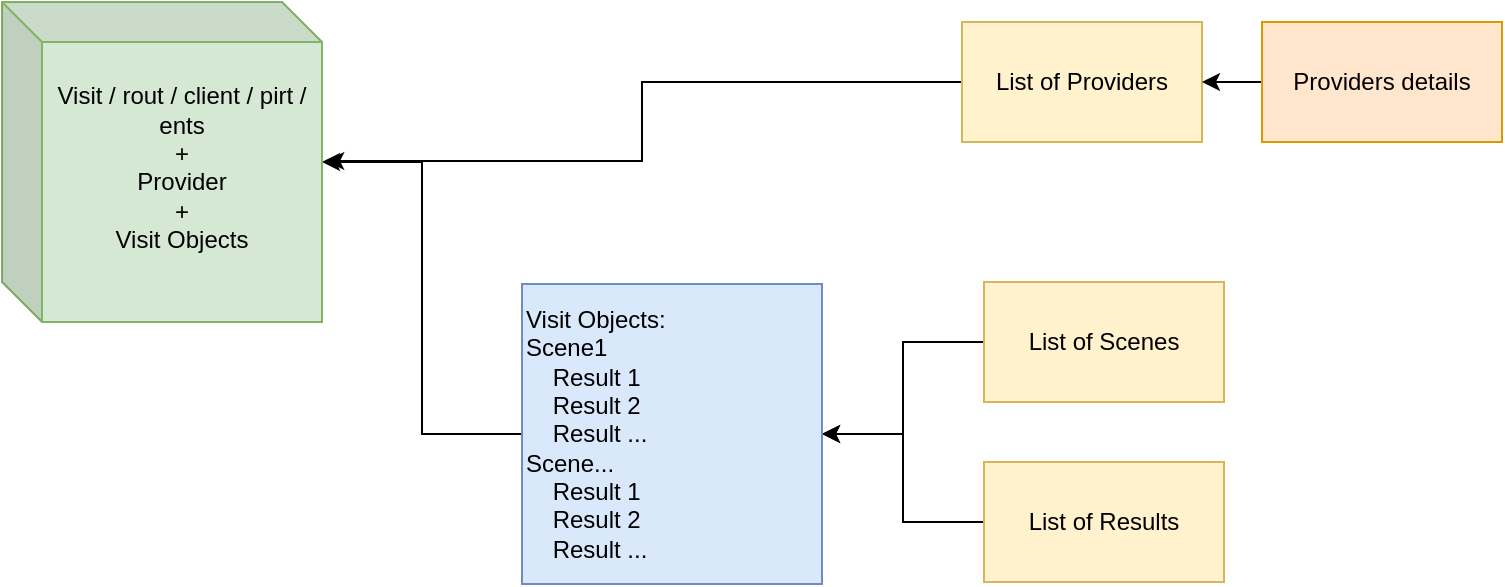 <mxfile version="14.4.2" type="device"><diagram id="lc-m84Ufgp3q90dNsxzr" name="BackEnd"><mxGraphModel dx="1117" dy="679" grid="1" gridSize="10" guides="1" tooltips="1" connect="1" arrows="1" fold="1" page="1" pageScale="1" pageWidth="850" pageHeight="1100" math="0" shadow="0"><root><mxCell id="0"/><mxCell id="1" parent="0"/><mxCell id="CnA9bfAafuG9XrKqbDd2-5" style="edgeStyle=orthogonalEdgeStyle;rounded=0;orthogonalLoop=1;jettySize=auto;html=1;" edge="1" parent="1" source="CnA9bfAafuG9XrKqbDd2-1" target="CnA9bfAafuG9XrKqbDd2-4"><mxGeometry relative="1" as="geometry"/></mxCell><mxCell id="CnA9bfAafuG9XrKqbDd2-1" value="List of Scenes" style="rounded=0;whiteSpace=wrap;html=1;fillColor=#fff2cc;strokeColor=#d6b656;" vertex="1" parent="1"><mxGeometry x="541" y="340" width="120" height="60" as="geometry"/></mxCell><mxCell id="CnA9bfAafuG9XrKqbDd2-6" style="edgeStyle=orthogonalEdgeStyle;rounded=0;orthogonalLoop=1;jettySize=auto;html=1;entryX=1;entryY=0.5;entryDx=0;entryDy=0;" edge="1" parent="1" source="CnA9bfAafuG9XrKqbDd2-2" target="CnA9bfAafuG9XrKqbDd2-4"><mxGeometry relative="1" as="geometry"/></mxCell><mxCell id="CnA9bfAafuG9XrKqbDd2-2" value="List of Results" style="rounded=0;whiteSpace=wrap;html=1;fillColor=#fff2cc;strokeColor=#d6b656;" vertex="1" parent="1"><mxGeometry x="541" y="430" width="120" height="60" as="geometry"/></mxCell><mxCell id="CnA9bfAafuG9XrKqbDd2-13" style="edgeStyle=orthogonalEdgeStyle;rounded=0;orthogonalLoop=1;jettySize=auto;html=1;" edge="1" parent="1" source="CnA9bfAafuG9XrKqbDd2-4" target="CnA9bfAafuG9XrKqbDd2-15"><mxGeometry relative="1" as="geometry"><mxPoint x="220" y="245" as="targetPoint"/></mxGeometry></mxCell><mxCell id="CnA9bfAafuG9XrKqbDd2-4" value="Visit Objects:&lt;br&gt;Scene1&lt;br&gt;&amp;nbsp; &amp;nbsp; Result 1&lt;br&gt;&amp;nbsp; &amp;nbsp; Result 2&lt;br&gt;&amp;nbsp; &amp;nbsp; Result ...&lt;br&gt;Scene...&lt;br&gt;&amp;nbsp; &amp;nbsp; Result 1&lt;br&gt;&amp;nbsp; &amp;nbsp; Result 2&lt;br&gt;&amp;nbsp; &amp;nbsp; Result ..." style="whiteSpace=wrap;html=1;aspect=fixed;align=left;fillColor=#dae8fc;strokeColor=#6c8ebf;" vertex="1" parent="1"><mxGeometry x="310" y="341" width="150" height="150" as="geometry"/></mxCell><mxCell id="CnA9bfAafuG9XrKqbDd2-14" style="edgeStyle=orthogonalEdgeStyle;rounded=0;orthogonalLoop=1;jettySize=auto;html=1;entryX=1.013;entryY=0.497;entryDx=0;entryDy=0;entryPerimeter=0;" edge="1" parent="1" source="CnA9bfAafuG9XrKqbDd2-7" target="CnA9bfAafuG9XrKqbDd2-15"><mxGeometry relative="1" as="geometry"><mxPoint x="220" y="245" as="targetPoint"/></mxGeometry></mxCell><mxCell id="CnA9bfAafuG9XrKqbDd2-7" value="List of Providers" style="rounded=0;whiteSpace=wrap;html=1;fillColor=#fff2cc;strokeColor=#d6b656;" vertex="1" parent="1"><mxGeometry x="530" y="210" width="120" height="60" as="geometry"/></mxCell><mxCell id="CnA9bfAafuG9XrKqbDd2-10" style="edgeStyle=orthogonalEdgeStyle;rounded=0;orthogonalLoop=1;jettySize=auto;html=1;" edge="1" parent="1" source="CnA9bfAafuG9XrKqbDd2-8" target="CnA9bfAafuG9XrKqbDd2-7"><mxGeometry relative="1" as="geometry"/></mxCell><mxCell id="CnA9bfAafuG9XrKqbDd2-8" value="Providers details" style="rounded=0;whiteSpace=wrap;html=1;fillColor=#ffe6cc;strokeColor=#d79b00;" vertex="1" parent="1"><mxGeometry x="680" y="210" width="120" height="60" as="geometry"/></mxCell><mxCell id="CnA9bfAafuG9XrKqbDd2-15" value="&lt;span&gt;Visit / rout / client / pirt / ents&lt;br&gt;+&lt;br&gt;Provider&lt;br&gt;+&lt;br&gt;&lt;/span&gt;&lt;span style=&quot;text-align: left&quot;&gt;Visit Objects&lt;/span&gt;&lt;span&gt;&lt;br&gt;&lt;br&gt;&lt;/span&gt;" style="shape=cube;whiteSpace=wrap;html=1;boundedLbl=1;backgroundOutline=1;darkOpacity=0.05;darkOpacity2=0.1;fillColor=#d5e8d4;strokeColor=#82b366;" vertex="1" parent="1"><mxGeometry x="50" y="200" width="160" height="160" as="geometry"/></mxCell></root></mxGraphModel></diagram></mxfile>